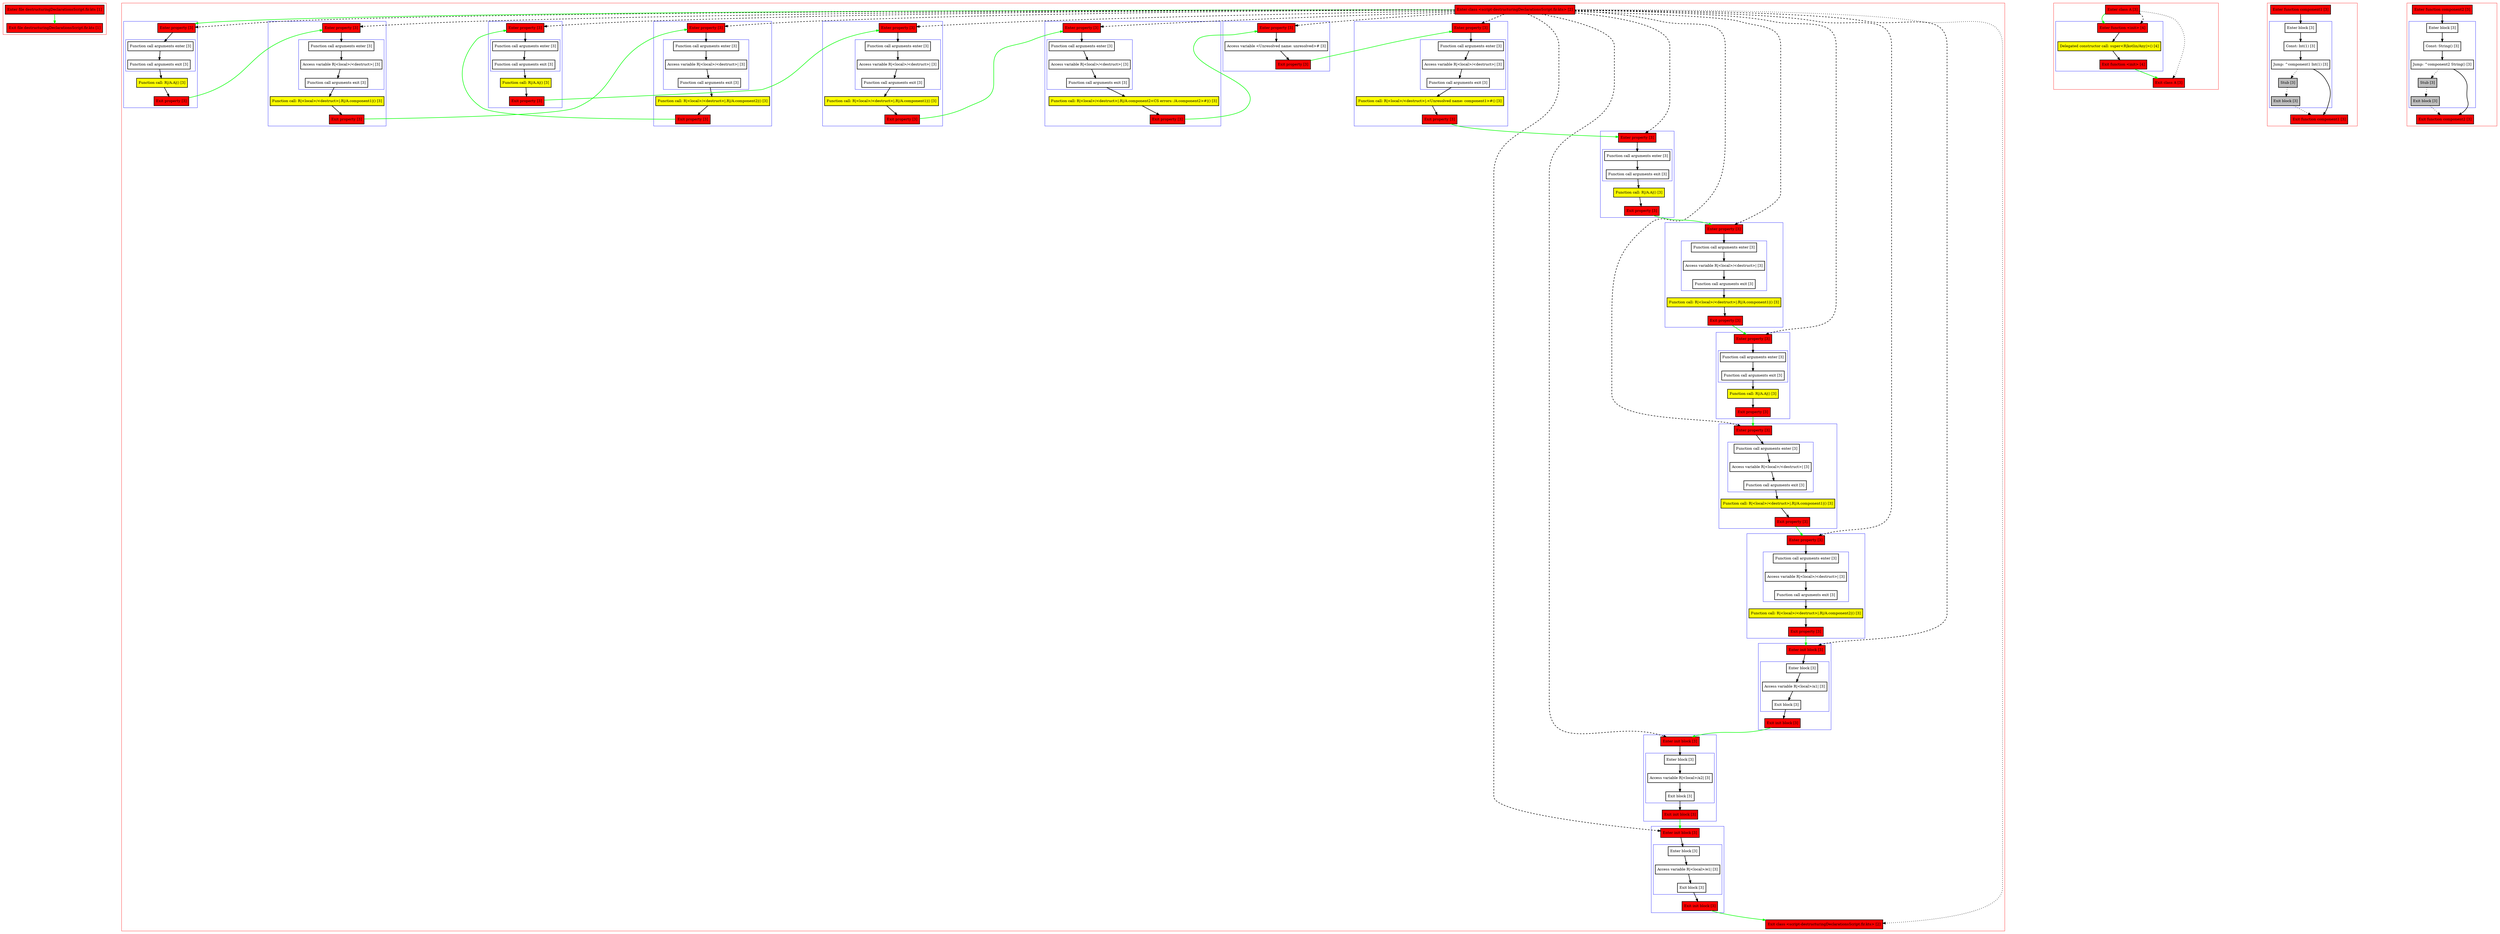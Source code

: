digraph destructuringDeclarationsScript_fir_kts {
    graph [nodesep=3]
    node [shape=box penwidth=2]
    edge [penwidth=2]

    subgraph cluster_0 {
        color=red
        0 [label="Enter file destructuringDeclarationsScript.fir.kts [1]" style="filled" fillcolor=red];
        1 [label="Exit file destructuringDeclarationsScript.fir.kts [1]" style="filled" fillcolor=red];
    }
    0 -> {1} [color=green];

    subgraph cluster_1 {
        color=red
        2 [label="Enter class <script-destructuringDeclarationsScript.fir.kts> [2]" style="filled" fillcolor=red];
        subgraph cluster_2 {
            color=blue
            3 [label="Enter property [3]" style="filled" fillcolor=red];
            subgraph cluster_3 {
                color=blue
                4 [label="Function call arguments enter [3]"];
                5 [label="Function call arguments exit [3]"];
            }
            6 [label="Function call: R|/A.A|() [3]" style="filled" fillcolor=yellow];
            7 [label="Exit property [3]" style="filled" fillcolor=red];
        }
        subgraph cluster_4 {
            color=blue
            8 [label="Enter property [3]" style="filled" fillcolor=red];
            subgraph cluster_5 {
                color=blue
                9 [label="Function call arguments enter [3]"];
                10 [label="Access variable R|<local>/<destruct>| [3]"];
                11 [label="Function call arguments exit [3]"];
            }
            12 [label="Function call: R|<local>/<destruct>|.R|/A.component1|() [3]" style="filled" fillcolor=yellow];
            13 [label="Exit property [3]" style="filled" fillcolor=red];
        }
        subgraph cluster_6 {
            color=blue
            14 [label="Enter property [3]" style="filled" fillcolor=red];
            subgraph cluster_7 {
                color=blue
                15 [label="Function call arguments enter [3]"];
                16 [label="Access variable R|<local>/<destruct>| [3]"];
                17 [label="Function call arguments exit [3]"];
            }
            18 [label="Function call: R|<local>/<destruct>|.R|/A.component2|() [3]" style="filled" fillcolor=yellow];
            19 [label="Exit property [3]" style="filled" fillcolor=red];
        }
        subgraph cluster_8 {
            color=blue
            20 [label="Enter property [3]" style="filled" fillcolor=red];
            subgraph cluster_9 {
                color=blue
                21 [label="Function call arguments enter [3]"];
                22 [label="Function call arguments exit [3]"];
            }
            23 [label="Function call: R|/A.A|() [3]" style="filled" fillcolor=yellow];
            24 [label="Exit property [3]" style="filled" fillcolor=red];
        }
        subgraph cluster_10 {
            color=blue
            25 [label="Enter property [3]" style="filled" fillcolor=red];
            subgraph cluster_11 {
                color=blue
                26 [label="Function call arguments enter [3]"];
                27 [label="Access variable R|<local>/<destruct>| [3]"];
                28 [label="Function call arguments exit [3]"];
            }
            29 [label="Function call: R|<local>/<destruct>|.R|/A.component1|() [3]" style="filled" fillcolor=yellow];
            30 [label="Exit property [3]" style="filled" fillcolor=red];
        }
        subgraph cluster_12 {
            color=blue
            31 [label="Enter property [3]" style="filled" fillcolor=red];
            subgraph cluster_13 {
                color=blue
                32 [label="Function call arguments enter [3]"];
                33 [label="Access variable R|<local>/<destruct>| [3]"];
                34 [label="Function call arguments exit [3]"];
            }
            35 [label="Function call: R|<local>/<destruct>|.R|/A.component2<CS errors: /A.component2>#|() [3]" style="filled" fillcolor=yellow];
            36 [label="Exit property [3]" style="filled" fillcolor=red];
        }
        subgraph cluster_14 {
            color=blue
            37 [label="Enter property [3]" style="filled" fillcolor=red];
            38 [label="Access variable <Unresolved name: unresolved># [3]"];
            39 [label="Exit property [3]" style="filled" fillcolor=red];
        }
        subgraph cluster_15 {
            color=blue
            40 [label="Enter property [3]" style="filled" fillcolor=red];
            subgraph cluster_16 {
                color=blue
                41 [label="Function call arguments enter [3]"];
                42 [label="Access variable R|<local>/<destruct>| [3]"];
                43 [label="Function call arguments exit [3]"];
            }
            44 [label="Function call: R|<local>/<destruct>|.<Unresolved name: component1>#() [3]" style="filled" fillcolor=yellow];
            45 [label="Exit property [3]" style="filled" fillcolor=red];
        }
        subgraph cluster_17 {
            color=blue
            46 [label="Enter property [3]" style="filled" fillcolor=red];
            subgraph cluster_18 {
                color=blue
                47 [label="Function call arguments enter [3]"];
                48 [label="Function call arguments exit [3]"];
            }
            49 [label="Function call: R|/A.A|() [3]" style="filled" fillcolor=yellow];
            50 [label="Exit property [3]" style="filled" fillcolor=red];
        }
        subgraph cluster_19 {
            color=blue
            51 [label="Enter property [3]" style="filled" fillcolor=red];
            subgraph cluster_20 {
                color=blue
                52 [label="Function call arguments enter [3]"];
                53 [label="Access variable R|<local>/<destruct>| [3]"];
                54 [label="Function call arguments exit [3]"];
            }
            55 [label="Function call: R|<local>/<destruct>|.R|/A.component1|() [3]" style="filled" fillcolor=yellow];
            56 [label="Exit property [3]" style="filled" fillcolor=red];
        }
        subgraph cluster_21 {
            color=blue
            57 [label="Enter property [3]" style="filled" fillcolor=red];
            subgraph cluster_22 {
                color=blue
                58 [label="Function call arguments enter [3]"];
                59 [label="Function call arguments exit [3]"];
            }
            60 [label="Function call: R|/A.A|() [3]" style="filled" fillcolor=yellow];
            61 [label="Exit property [3]" style="filled" fillcolor=red];
        }
        subgraph cluster_23 {
            color=blue
            62 [label="Enter property [3]" style="filled" fillcolor=red];
            subgraph cluster_24 {
                color=blue
                63 [label="Function call arguments enter [3]"];
                64 [label="Access variable R|<local>/<destruct>| [3]"];
                65 [label="Function call arguments exit [3]"];
            }
            66 [label="Function call: R|<local>/<destruct>|.R|/A.component1|() [3]" style="filled" fillcolor=yellow];
            67 [label="Exit property [3]" style="filled" fillcolor=red];
        }
        subgraph cluster_25 {
            color=blue
            68 [label="Enter property [3]" style="filled" fillcolor=red];
            subgraph cluster_26 {
                color=blue
                69 [label="Function call arguments enter [3]"];
                70 [label="Access variable R|<local>/<destruct>| [3]"];
                71 [label="Function call arguments exit [3]"];
            }
            72 [label="Function call: R|<local>/<destruct>|.R|/A.component2|() [3]" style="filled" fillcolor=yellow];
            73 [label="Exit property [3]" style="filled" fillcolor=red];
        }
        subgraph cluster_27 {
            color=blue
            74 [label="Enter init block [3]" style="filled" fillcolor=red];
            subgraph cluster_28 {
                color=blue
                75 [label="Enter block [3]"];
                76 [label="Access variable R|<local>/a1| [3]"];
                77 [label="Exit block [3]"];
            }
            78 [label="Exit init block [3]" style="filled" fillcolor=red];
        }
        subgraph cluster_29 {
            color=blue
            79 [label="Enter init block [3]" style="filled" fillcolor=red];
            subgraph cluster_30 {
                color=blue
                80 [label="Enter block [3]"];
                81 [label="Access variable R|<local>/a2| [3]"];
                82 [label="Exit block [3]"];
            }
            83 [label="Exit init block [3]" style="filled" fillcolor=red];
        }
        subgraph cluster_31 {
            color=blue
            84 [label="Enter init block [3]" style="filled" fillcolor=red];
            subgraph cluster_32 {
                color=blue
                85 [label="Enter block [3]"];
                86 [label="Access variable R|<local>/e1| [3]"];
                87 [label="Exit block [3]"];
            }
            88 [label="Exit init block [3]" style="filled" fillcolor=red];
        }
        89 [label="Exit class <script-destructuringDeclarationsScript.fir.kts> [2]" style="filled" fillcolor=red];
    }
    2 -> {3} [color=green];
    2 -> {89} [style=dotted];
    2 -> {3 8 14 20 25 31 37 40 46 51 57 62 68 74 79 84} [style=dashed];
    3 -> {4};
    4 -> {5};
    5 -> {6};
    6 -> {7};
    7 -> {8} [color=green];
    8 -> {9};
    9 -> {10};
    10 -> {11};
    11 -> {12};
    12 -> {13};
    13 -> {14} [color=green];
    14 -> {15};
    15 -> {16};
    16 -> {17};
    17 -> {18};
    18 -> {19};
    19 -> {20} [color=green];
    20 -> {21};
    21 -> {22};
    22 -> {23};
    23 -> {24};
    24 -> {25} [color=green];
    25 -> {26};
    26 -> {27};
    27 -> {28};
    28 -> {29};
    29 -> {30};
    30 -> {31} [color=green];
    31 -> {32};
    32 -> {33};
    33 -> {34};
    34 -> {35};
    35 -> {36};
    36 -> {37} [color=green];
    37 -> {38};
    38 -> {39};
    39 -> {40} [color=green];
    40 -> {41};
    41 -> {42};
    42 -> {43};
    43 -> {44};
    44 -> {45};
    45 -> {46} [color=green];
    46 -> {47};
    47 -> {48};
    48 -> {49};
    49 -> {50};
    50 -> {51} [color=green];
    51 -> {52};
    52 -> {53};
    53 -> {54};
    54 -> {55};
    55 -> {56};
    56 -> {57} [color=green];
    57 -> {58};
    58 -> {59};
    59 -> {60};
    60 -> {61};
    61 -> {62} [color=green];
    62 -> {63};
    63 -> {64};
    64 -> {65};
    65 -> {66};
    66 -> {67};
    67 -> {68} [color=green];
    68 -> {69};
    69 -> {70};
    70 -> {71};
    71 -> {72};
    72 -> {73};
    73 -> {74} [color=green];
    74 -> {75};
    75 -> {76};
    76 -> {77};
    77 -> {78};
    78 -> {79} [color=green];
    79 -> {80};
    80 -> {81};
    81 -> {82};
    82 -> {83};
    83 -> {84} [color=green];
    84 -> {85};
    85 -> {86};
    86 -> {87};
    87 -> {88};
    88 -> {89} [color=green];

    subgraph cluster_33 {
        color=red
        90 [label="Enter class A [3]" style="filled" fillcolor=red];
        subgraph cluster_34 {
            color=blue
            91 [label="Enter function <init> [4]" style="filled" fillcolor=red];
            92 [label="Delegated constructor call: super<R|kotlin/Any|>() [4]" style="filled" fillcolor=yellow];
            93 [label="Exit function <init> [4]" style="filled" fillcolor=red];
        }
        94 [label="Exit class A [3]" style="filled" fillcolor=red];
    }
    90 -> {91} [color=green];
    90 -> {94} [style=dotted];
    90 -> {91} [style=dashed];
    91 -> {92};
    92 -> {93};
    93 -> {94} [color=green];

    subgraph cluster_35 {
        color=red
        95 [label="Enter function component1 [3]" style="filled" fillcolor=red];
        subgraph cluster_36 {
            color=blue
            96 [label="Enter block [3]"];
            97 [label="Const: Int(1) [3]"];
            98 [label="Jump: ^component1 Int(1) [3]"];
            99 [label="Stub [3]" style="filled" fillcolor=gray];
            100 [label="Exit block [3]" style="filled" fillcolor=gray];
        }
        101 [label="Exit function component1 [3]" style="filled" fillcolor=red];
    }
    95 -> {96};
    96 -> {97};
    97 -> {98};
    98 -> {101};
    98 -> {99} [style=dotted];
    99 -> {100} [style=dotted];
    100 -> {101} [style=dotted];

    subgraph cluster_37 {
        color=red
        102 [label="Enter function component2 [3]" style="filled" fillcolor=red];
        subgraph cluster_38 {
            color=blue
            103 [label="Enter block [3]"];
            104 [label="Const: String() [3]"];
            105 [label="Jump: ^component2 String() [3]"];
            106 [label="Stub [3]" style="filled" fillcolor=gray];
            107 [label="Exit block [3]" style="filled" fillcolor=gray];
        }
        108 [label="Exit function component2 [3]" style="filled" fillcolor=red];
    }
    102 -> {103};
    103 -> {104};
    104 -> {105};
    105 -> {108};
    105 -> {106} [style=dotted];
    106 -> {107} [style=dotted];
    107 -> {108} [style=dotted];

}
